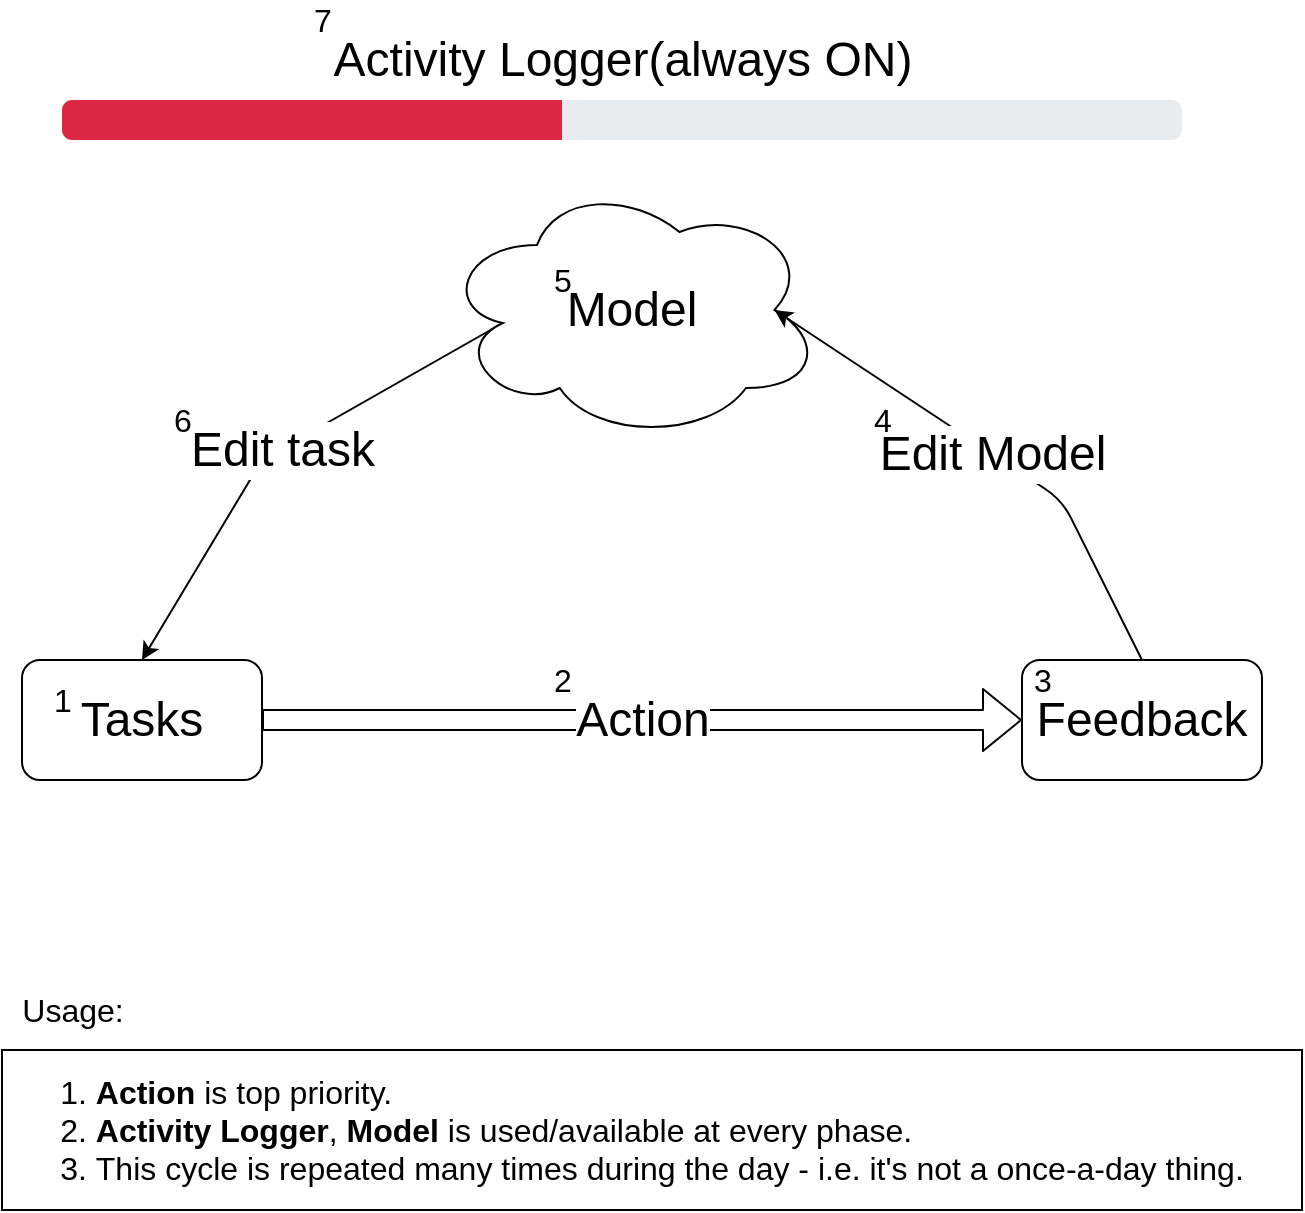 <mxfile version="21.6.8" type="device" pages="8">
  <diagram id="nVED_cFmHkKYGcl0D_A5" name="High-level view">
    <mxGraphModel dx="2314" dy="1214" grid="1" gridSize="10" guides="1" tooltips="1" connect="1" arrows="1" fold="1" page="1" pageScale="1" pageWidth="850" pageHeight="1100" math="0" shadow="0">
      <root>
        <mxCell id="0" />
        <mxCell id="1" parent="0" />
        <UserObject label="&lt;font style=&quot;font-size: 24px&quot;&gt;Tasks&lt;/font&gt;" link="data:page/id,cntS2G54vDvxFcAFoPWJ" linkTarget="_blank" id="QkA3Mvmqg7c_MCcihrkR-2">
          <mxCell style="rounded=1;whiteSpace=wrap;html=1;" parent="1" vertex="1">
            <mxGeometry x="110" y="330" width="120" height="60" as="geometry" />
          </mxCell>
        </UserObject>
        <UserObject label="Edit task" link="data:page/id,GItFWY2TJpl76BVu7uRV" linkTarget="_blank" id="QkA3Mvmqg7c_MCcihrkR-16">
          <mxCell style="edgeStyle=none;rounded=0;orthogonalLoop=1;jettySize=auto;html=1;exitX=0.16;exitY=0.55;exitDx=0;exitDy=0;exitPerimeter=0;entryX=0.5;entryY=0;entryDx=0;entryDy=0;fontSize=24;" parent="1" source="QkA3Mvmqg7c_MCcihrkR-4" target="QkA3Mvmqg7c_MCcihrkR-2" edge="1">
            <mxGeometry relative="1" as="geometry">
              <Array as="points">
                <mxPoint x="230" y="230" />
              </Array>
            </mxGeometry>
          </mxCell>
        </UserObject>
        <UserObject label="&lt;font style=&quot;font-size: 24px&quot;&gt;Model&lt;/font&gt;" link="data:page/id,Crilr1NEvqzedbkEpHNV" linkTarget="_blank" id="QkA3Mvmqg7c_MCcihrkR-4">
          <mxCell style="ellipse;shape=cloud;whiteSpace=wrap;html=1;" parent="1" vertex="1">
            <mxGeometry x="320" y="90" width="190" height="130" as="geometry" />
          </mxCell>
        </UserObject>
        <UserObject label="&lt;font style=&quot;font-size: 24px&quot;&gt;Action&lt;/font&gt;" link="data:page/id,YxMqXrZd3gOxDSr8PaLY" linkTarget="_blank" id="QkA3Mvmqg7c_MCcihrkR-7">
          <mxCell style="shape=flexArrow;endArrow=classic;html=1;exitX=1;exitY=0.5;exitDx=0;exitDy=0;entryX=0;entryY=0.5;entryDx=0;entryDy=0;" parent="1" source="QkA3Mvmqg7c_MCcihrkR-2" target="QkA3Mvmqg7c_MCcihrkR-8" edge="1">
            <mxGeometry width="50" height="50" relative="1" as="geometry">
              <mxPoint x="240" y="380" as="sourcePoint" />
              <mxPoint x="270" y="360" as="targetPoint" />
            </mxGeometry>
          </mxCell>
        </UserObject>
        <UserObject label="&lt;font style=&quot;font-size: 24px&quot;&gt;Feedback&lt;/font&gt;" link="data:page/id,PjM3zL20g7GNLO9FzXZp" linkTarget="_blank" id="QkA3Mvmqg7c_MCcihrkR-8">
          <mxCell style="rounded=1;whiteSpace=wrap;html=1;" parent="1" vertex="1">
            <mxGeometry x="610" y="330" width="120" height="60" as="geometry" />
          </mxCell>
        </UserObject>
        <UserObject label="Activity Logger(always ON)" link="data:page/id,CnGAGkjXtantocHm_Rao" linkTarget="_blank" id="QkA3Mvmqg7c_MCcihrkR-10">
          <mxCell style="html=1;shadow=0;dashed=0;shape=mxgraph.bootstrap.rrect;rSize=5;fillColor=#E9ECEF;strokeColor=none;fontSize=24;spacingBottom=60;" parent="1" vertex="1">
            <mxGeometry x="130" y="50" width="560" height="20" as="geometry" />
          </mxCell>
        </UserObject>
        <mxCell id="QkA3Mvmqg7c_MCcihrkR-11" value="" style="html=1;shadow=0;dashed=0;shape=mxgraph.bootstrap.leftButton;rSize=5;fillColor=#DB2843;strokeColor=none;resizeHeight=1;" parent="QkA3Mvmqg7c_MCcihrkR-10" vertex="1">
          <mxGeometry width="250" height="20" relative="1" as="geometry" />
        </mxCell>
        <UserObject label="Edit Model" link="data:page/id,hcnZ3AZQKCcKHHeybnAb" linkTarget="_blank" id="QkA3Mvmqg7c_MCcihrkR-13">
          <mxCell style="endArrow=classic;html=1;fontSize=24;exitX=0.5;exitY=0;exitDx=0;exitDy=0;entryX=0.875;entryY=0.5;entryDx=0;entryDy=0;entryPerimeter=0;" parent="1" source="QkA3Mvmqg7c_MCcihrkR-8" target="QkA3Mvmqg7c_MCcihrkR-4" edge="1">
            <mxGeometry width="50" height="50" relative="1" as="geometry">
              <mxPoint x="690" y="400" as="sourcePoint" />
              <mxPoint x="430" y="430" as="targetPoint" />
              <Array as="points">
                <mxPoint x="630" y="250" />
              </Array>
            </mxGeometry>
          </mxCell>
        </UserObject>
        <mxCell id="zw_ZQwTY-TVn4UIMCule-1" value="1" style="text;html=1;align=center;verticalAlign=middle;resizable=0;points=[];autosize=1;fontSize=16;" parent="1" vertex="1">
          <mxGeometry x="120" y="340" width="20" height="20" as="geometry" />
        </mxCell>
        <mxCell id="zw_ZQwTY-TVn4UIMCule-2" value="2" style="text;html=1;align=center;verticalAlign=middle;resizable=0;points=[];autosize=1;fontSize=16;" parent="1" vertex="1">
          <mxGeometry x="370" y="330" width="20" height="20" as="geometry" />
        </mxCell>
        <mxCell id="zw_ZQwTY-TVn4UIMCule-3" value="3" style="text;html=1;align=center;verticalAlign=middle;resizable=0;points=[];autosize=1;fontSize=16;" parent="1" vertex="1">
          <mxGeometry x="610" y="330" width="20" height="20" as="geometry" />
        </mxCell>
        <mxCell id="zw_ZQwTY-TVn4UIMCule-4" value="4" style="text;html=1;align=center;verticalAlign=middle;resizable=0;points=[];autosize=1;fontSize=16;" parent="1" vertex="1">
          <mxGeometry x="530" y="200" width="20" height="20" as="geometry" />
        </mxCell>
        <mxCell id="zw_ZQwTY-TVn4UIMCule-5" value="5" style="text;html=1;align=center;verticalAlign=middle;resizable=0;points=[];autosize=1;fontSize=16;" parent="1" vertex="1">
          <mxGeometry x="370" y="130" width="20" height="20" as="geometry" />
        </mxCell>
        <mxCell id="zN33O_zuqkU2yws97nF5-1" value="Usage:" style="text;html=1;align=center;verticalAlign=middle;resizable=0;points=[];autosize=1;fontSize=16;" parent="1" vertex="1">
          <mxGeometry x="100" y="495" width="70" height="20" as="geometry" />
        </mxCell>
        <mxCell id="Sy3Nq2_UpgpYBFjIBzxG-1" value="&lt;div style=&quot;text-align: left&quot;&gt;&lt;/div&gt;&lt;span&gt;&lt;div style=&quot;text-align: left&quot;&gt;&lt;span&gt;1. &lt;/span&gt;&lt;b&gt;Action&lt;/b&gt;&lt;span&gt;&amp;nbsp;is top priority.&lt;/span&gt;&lt;/div&gt;&lt;/span&gt;&lt;div style=&quot;text-align: left&quot;&gt;&lt;span&gt;2. &lt;/span&gt;&lt;b&gt;Activity Logger&lt;/b&gt;&lt;span&gt;, &lt;/span&gt;&lt;b&gt;Model&lt;/b&gt;&lt;span&gt; is used/available at every phase.&lt;/span&gt;&lt;br&gt;&lt;/div&gt;&lt;div style=&quot;text-align: left&quot;&gt;3.&amp;nbsp;&lt;span&gt;This cycle is repeated many times during the day - i.e. it&#39;s not a once-a-day thing.&lt;/span&gt;&lt;/div&gt;" style="rounded=0;whiteSpace=wrap;html=1;fontSize=16;spacing=2;" parent="1" vertex="1">
          <mxGeometry x="100" y="525" width="650" height="80" as="geometry" />
        </mxCell>
        <mxCell id="nOTqq9UE7mO-EeUOqfTY-1" value="6" style="text;html=1;align=center;verticalAlign=middle;resizable=0;points=[];autosize=1;fontSize=16;" parent="1" vertex="1">
          <mxGeometry x="180" y="200" width="20" height="20" as="geometry" />
        </mxCell>
        <mxCell id="nOTqq9UE7mO-EeUOqfTY-2" value="7" style="text;html=1;align=center;verticalAlign=middle;resizable=0;points=[];autosize=1;fontSize=16;" parent="1" vertex="1">
          <mxGeometry x="250" width="20" height="20" as="geometry" />
        </mxCell>
      </root>
    </mxGraphModel>
  </diagram>
  <diagram id="CnGAGkjXtantocHm_Rao" name="Activity Logger">
    <mxGraphModel dx="2314" dy="2314" grid="1" gridSize="10" guides="1" tooltips="1" connect="1" arrows="1" fold="1" page="1" pageScale="1" pageWidth="850" pageHeight="1100" math="0" shadow="0">
      <root>
        <mxCell id="Ed_7EO-I-M5YTXql5_Nt-0" />
        <mxCell id="Ed_7EO-I-M5YTXql5_Nt-1" parent="Ed_7EO-I-M5YTXql5_Nt-0" />
        <mxCell id="e09IczkVAIIIUJ2kRqeO-1" value="" style="group" parent="Ed_7EO-I-M5YTXql5_Nt-1" vertex="1" connectable="0">
          <mxGeometry x="150" y="-1040" width="580" height="310" as="geometry" />
        </mxCell>
        <mxCell id="Ed_7EO-I-M5YTXql5_Nt-3" value="Passive component that records every activity in detail, verbatim" style="rounded=1;whiteSpace=wrap;html=1;fontSize=24;" parent="e09IczkVAIIIUJ2kRqeO-1" vertex="1">
          <mxGeometry x="35" width="480" height="100" as="geometry" />
        </mxCell>
        <mxCell id="e09IczkVAIIIUJ2kRqeO-0" value="Each entry has these attributes:&lt;br&gt;1. Task name&lt;br&gt;2. Priority&lt;br&gt;3. time(start-end)&lt;br&gt;4. mood&lt;br&gt;5. status of completion&lt;br&gt;6. energy level&lt;br&gt;7. Comments&lt;br&gt;8. Environment - music ON/OFF, location, surroundings" style="text;html=1;align=left;verticalAlign=middle;resizable=0;points=[];autosize=1;fontSize=18;" parent="e09IczkVAIIIUJ2kRqeO-1" vertex="1">
          <mxGeometry x="45" y="110" width="460" height="200" as="geometry" />
        </mxCell>
      </root>
    </mxGraphModel>
  </diagram>
  <diagram id="cntS2G54vDvxFcAFoPWJ" name="Tasks">
    <mxGraphModel dx="1888" dy="607" grid="1" gridSize="10" guides="1" tooltips="1" connect="1" arrows="1" fold="1" page="1" pageScale="1" pageWidth="850" pageHeight="1100" math="0" shadow="0">
      <root>
        <mxCell id="RMFtqgJBURn8hyFAb31l-0" />
        <mxCell id="RMFtqgJBURn8hyFAb31l-1" parent="RMFtqgJBURn8hyFAb31l-0" />
        <mxCell id="RMFtqgJBURn8hyFAb31l-6" style="edgeStyle=none;rounded=0;orthogonalLoop=1;jettySize=auto;html=1;exitX=0.25;exitY=1;exitDx=0;exitDy=0;fontSize=24;entryX=0.5;entryY=0;entryDx=0;entryDy=0;" parent="RMFtqgJBURn8hyFAb31l-1" source="RMFtqgJBURn8hyFAb31l-4" target="RMFtqgJBURn8hyFAb31l-7" edge="1">
          <mxGeometry relative="1" as="geometry">
            <mxPoint x="-140" y="740" as="targetPoint" />
          </mxGeometry>
        </mxCell>
        <mxCell id="RMFtqgJBURn8hyFAb31l-9" style="edgeStyle=none;rounded=0;orthogonalLoop=1;jettySize=auto;html=1;exitX=0.5;exitY=1;exitDx=0;exitDy=0;entryX=0.5;entryY=0;entryDx=0;entryDy=0;fontSize=24;" parent="RMFtqgJBURn8hyFAb31l-1" source="RMFtqgJBURn8hyFAb31l-4" target="RMFtqgJBURn8hyFAb31l-8" edge="1">
          <mxGeometry relative="1" as="geometry" />
        </mxCell>
        <mxCell id="RMFtqgJBURn8hyFAb31l-11" style="edgeStyle=none;rounded=0;orthogonalLoop=1;jettySize=auto;html=1;exitX=0.75;exitY=1;exitDx=0;exitDy=0;entryX=0.5;entryY=0;entryDx=0;entryDy=0;fontSize=24;" parent="RMFtqgJBURn8hyFAb31l-1" source="RMFtqgJBURn8hyFAb31l-4" target="RMFtqgJBURn8hyFAb31l-10" edge="1">
          <mxGeometry relative="1" as="geometry" />
        </mxCell>
        <mxCell id="RMFtqgJBURn8hyFAb31l-4" value="&lt;span&gt;Tasks - immediate objectives&lt;/span&gt;" style="rounded=1;whiteSpace=wrap;html=1;fontSize=24;" parent="RMFtqgJBURn8hyFAb31l-1" vertex="1">
          <mxGeometry x="-230" y="590" width="420" height="60" as="geometry" />
        </mxCell>
        <mxCell id="RMFtqgJBURn8hyFAb31l-7" value="Day" style="rounded=1;whiteSpace=wrap;html=1;fontSize=24;" parent="RMFtqgJBURn8hyFAb31l-1" vertex="1">
          <mxGeometry x="-400" y="780" width="270" height="60" as="geometry" />
        </mxCell>
        <mxCell id="RMFtqgJBURn8hyFAb31l-8" value="Week" style="rounded=1;whiteSpace=wrap;html=1;fontSize=24;" parent="RMFtqgJBURn8hyFAb31l-1" vertex="1">
          <mxGeometry x="-155" y="960" width="270" height="60" as="geometry" />
        </mxCell>
        <mxCell id="RMFtqgJBURn8hyFAb31l-10" value="Month" style="rounded=1;whiteSpace=wrap;html=1;fontSize=24;" parent="RMFtqgJBURn8hyFAb31l-1" vertex="1">
          <mxGeometry x="50" y="780" width="270" height="60" as="geometry" />
        </mxCell>
        <mxCell id="RMFtqgJBURn8hyFAb31l-12" value="6 months" style="rounded=1;whiteSpace=wrap;html=1;fontSize=24;" parent="RMFtqgJBURn8hyFAb31l-1" vertex="1">
          <mxGeometry x="350" y="950" width="270" height="60" as="geometry" />
        </mxCell>
        <mxCell id="RMFtqgJBURn8hyFAb31l-15" style="edgeStyle=none;rounded=0;orthogonalLoop=1;jettySize=auto;html=1;exitX=0.25;exitY=1;exitDx=0;exitDy=0;entryX=0.5;entryY=0;entryDx=0;entryDy=0;fontSize=24;" parent="RMFtqgJBURn8hyFAb31l-1" source="RMFtqgJBURn8hyFAb31l-13" target="RMFtqgJBURn8hyFAb31l-12" edge="1">
          <mxGeometry relative="1" as="geometry" />
        </mxCell>
        <mxCell id="RMFtqgJBURn8hyFAb31l-18" style="edgeStyle=none;rounded=0;orthogonalLoop=1;jettySize=auto;html=1;exitX=0.5;exitY=1;exitDx=0;exitDy=0;entryX=0.5;entryY=0;entryDx=0;entryDy=0;fontSize=24;" parent="RMFtqgJBURn8hyFAb31l-1" source="RMFtqgJBURn8hyFAb31l-13" target="RMFtqgJBURn8hyFAb31l-16" edge="1">
          <mxGeometry relative="1" as="geometry" />
        </mxCell>
        <mxCell id="RMFtqgJBURn8hyFAb31l-19" style="edgeStyle=none;rounded=0;orthogonalLoop=1;jettySize=auto;html=1;exitX=0.75;exitY=1;exitDx=0;exitDy=0;entryX=0.5;entryY=0;entryDx=0;entryDy=0;fontSize=24;" parent="RMFtqgJBURn8hyFAb31l-1" source="RMFtqgJBURn8hyFAb31l-13" target="RMFtqgJBURn8hyFAb31l-17" edge="1">
          <mxGeometry relative="1" as="geometry" />
        </mxCell>
        <mxCell id="RMFtqgJBURn8hyFAb31l-13" value="Goals - long term objectives" style="rounded=1;whiteSpace=wrap;html=1;fontSize=24;" parent="RMFtqgJBURn8hyFAb31l-1" vertex="1">
          <mxGeometry x="530" y="590" width="420" height="60" as="geometry" />
        </mxCell>
        <mxCell id="RMFtqgJBURn8hyFAb31l-16" value="1 year" style="rounded=1;whiteSpace=wrap;html=1;fontSize=24;" parent="RMFtqgJBURn8hyFAb31l-1" vertex="1">
          <mxGeometry x="605" y="760" width="270" height="60" as="geometry" />
        </mxCell>
        <mxCell id="aDquEEsRlf7OdI9xPSch-2" value="" style="group" parent="RMFtqgJBURn8hyFAb31l-1" vertex="1" connectable="0">
          <mxGeometry x="830" y="950" width="270" height="100" as="geometry" />
        </mxCell>
        <mxCell id="RMFtqgJBURn8hyFAb31l-17" value="Agenda for the lifetime" style="rounded=1;whiteSpace=wrap;html=1;fontSize=24;" parent="aDquEEsRlf7OdI9xPSch-2" vertex="1">
          <mxGeometry width="270" height="60" as="geometry" />
        </mxCell>
        <mxCell id="aDquEEsRlf7OdI9xPSch-1" value="Life plan" style="text;html=1;align=center;verticalAlign=middle;resizable=0;points=[];autosize=1;fontSize=18;" parent="aDquEEsRlf7OdI9xPSch-2" vertex="1">
          <mxGeometry x="95" y="70" width="80" height="30" as="geometry" />
        </mxCell>
        <mxCell id="rPheyiW4W-xwmlJCI5pA-0" value="Tasks are real instances of the &lt;b&gt;Model.ActiveProject&lt;/b&gt;" style="text;html=1;align=center;verticalAlign=middle;resizable=0;points=[];autosize=1;fontSize=18;" parent="RMFtqgJBURn8hyFAb31l-1" vertex="1">
          <mxGeometry x="-245" y="510" width="440" height="30" as="geometry" />
        </mxCell>
        <mxCell id="skfRoYWtifx8xl2hoRBJ-1" style="edgeStyle=none;rounded=0;orthogonalLoop=1;jettySize=auto;html=1;exitX=0.25;exitY=1;exitDx=0;exitDy=0;entryX=0.5;entryY=0;entryDx=0;entryDy=0;startArrow=blockThin;startFill=1;fontSize=18;" parent="RMFtqgJBURn8hyFAb31l-1" source="skfRoYWtifx8xl2hoRBJ-0" target="RMFtqgJBURn8hyFAb31l-4" edge="1">
          <mxGeometry relative="1" as="geometry" />
        </mxCell>
        <mxCell id="skfRoYWtifx8xl2hoRBJ-2" style="edgeStyle=none;rounded=0;orthogonalLoop=1;jettySize=auto;html=1;exitX=0.75;exitY=1;exitDx=0;exitDy=0;entryX=0.5;entryY=0;entryDx=0;entryDy=0;startArrow=blockThin;startFill=1;fontSize=18;" parent="RMFtqgJBURn8hyFAb31l-1" source="skfRoYWtifx8xl2hoRBJ-0" target="RMFtqgJBURn8hyFAb31l-13" edge="1">
          <mxGeometry relative="1" as="geometry" />
        </mxCell>
        <mxCell id="skfRoYWtifx8xl2hoRBJ-0" value="&lt;span&gt;Tasks/Goals&lt;/span&gt;" style="rounded=1;whiteSpace=wrap;html=1;fontSize=24;" parent="RMFtqgJBURn8hyFAb31l-1" vertex="1">
          <mxGeometry x="140" y="390" width="420" height="60" as="geometry" />
        </mxCell>
        <UserObject label="&lt;font style=&quot;font-size: 24px&quot;&gt;Edit Task&lt;/font&gt;" link="data:page/id,GItFWY2TJpl76BVu7uRV" linkTarget="_blank" id="X7wo9JztbVhADwrwP0Zd-1">
          <mxCell style="shape=flexArrow;endArrow=classic;html=1;fontSize=18;fillColor=#0050ef;strokeColor=#001DBC;" parent="RMFtqgJBURn8hyFAb31l-1" edge="1">
            <mxGeometry width="50" height="50" relative="1" as="geometry">
              <mxPoint x="170" y="60" as="sourcePoint" />
              <mxPoint x="320" y="370" as="targetPoint" />
            </mxGeometry>
          </mxCell>
        </UserObject>
        <UserObject label="&lt;font style=&quot;font-size: 24px&quot;&gt;Action&lt;/font&gt;" link="data:page/id,YxMqXrZd3gOxDSr8PaLY" linkTarget="_blank" id="X7wo9JztbVhADwrwP0Zd-2">
          <mxCell style="shape=flexArrow;endArrow=classic;html=1;fontSize=18;fillColor=#0050ef;strokeColor=#001DBC;" parent="RMFtqgJBURn8hyFAb31l-1" edge="1">
            <mxGeometry width="50" height="50" relative="1" as="geometry">
              <mxPoint x="410" y="360" as="sourcePoint" />
              <mxPoint x="570" y="60" as="targetPoint" />
            </mxGeometry>
          </mxCell>
        </UserObject>
      </root>
    </mxGraphModel>
  </diagram>
  <diagram id="YxMqXrZd3gOxDSr8PaLY" name="Action">
    <mxGraphModel dx="2314" dy="1214" grid="1" gridSize="10" guides="1" tooltips="1" connect="1" arrows="1" fold="1" page="1" pageScale="1" pageWidth="850" pageHeight="1100" math="0" shadow="0">
      <root>
        <mxCell id="_cdtay2gK3z1-IfXIc85-0" />
        <mxCell id="_cdtay2gK3z1-IfXIc85-1" parent="_cdtay2gK3z1-IfXIc85-0" />
        <mxCell id="_cdtay2gK3z1-IfXIc85-2" value="Finish tasks.&lt;br&gt;Exploit the models,&lt;br&gt;stay focused and relaxed" style="text;html=1;align=center;verticalAlign=middle;resizable=0;points=[];autosize=1;fontSize=18;" parent="_cdtay2gK3z1-IfXIc85-1" vertex="1">
          <mxGeometry x="205" y="200" width="220" height="70" as="geometry" />
        </mxCell>
        <UserObject label="&lt;font style=&quot;font-size: 24px&quot;&gt;Result&lt;/font&gt;" link="data:page/id,PjM3zL20g7GNLO9FzXZp" linkTarget="_blank" id="uJ0cRrQthEcrpBIAWCQU-0">
          <mxCell style="shape=flexArrow;endArrow=classic;html=1;fontSize=18;fillColor=#0050ef;strokeColor=#001DBC;" parent="_cdtay2gK3z1-IfXIc85-1" edge="1">
            <mxGeometry width="50" height="50" relative="1" as="geometry">
              <mxPoint x="425" y="234.5" as="sourcePoint" />
              <mxPoint x="645" y="234.5" as="targetPoint" />
            </mxGeometry>
          </mxCell>
        </UserObject>
      </root>
    </mxGraphModel>
  </diagram>
  <diagram id="PjM3zL20g7GNLO9FzXZp" name="Feedback">
    <mxGraphModel dx="2314" dy="1214" grid="1" gridSize="10" guides="1" tooltips="1" connect="1" arrows="1" fold="1" page="1" pageScale="1" pageWidth="850" pageHeight="1100" math="0" shadow="0">
      <root>
        <mxCell id="PW8vpSaE1iw6dKn1ySEq-0" />
        <mxCell id="PW8vpSaE1iw6dKn1ySEq-1" parent="PW8vpSaE1iw6dKn1ySEq-0" />
        <mxCell id="NZtQH6ZDs3_-v1PYD4m2-1" value="" style="group" parent="PW8vpSaE1iw6dKn1ySEq-1" vertex="1" connectable="0">
          <mxGeometry x="342" y="550" width="250" height="110" as="geometry" />
        </mxCell>
        <mxCell id="PW8vpSaE1iw6dKn1ySEq-3" value="Ideas" style="rounded=1;whiteSpace=wrap;html=1;fontSize=24;" parent="NZtQH6ZDs3_-v1PYD4m2-1" vertex="1">
          <mxGeometry x="10" width="230" height="70" as="geometry" />
        </mxCell>
        <mxCell id="NZtQH6ZDs3_-v1PYD4m2-0" value="Ideas that I get during the day" style="text;html=1;align=center;verticalAlign=middle;resizable=0;points=[];autosize=1;fontSize=18;" parent="NZtQH6ZDs3_-v1PYD4m2-1" vertex="1">
          <mxGeometry y="80" width="250" height="30" as="geometry" />
        </mxCell>
        <mxCell id="X6v8QNOeXpi2hYY6vbrr-1" value="" style="group" parent="PW8vpSaE1iw6dKn1ySEq-1" vertex="1" connectable="0">
          <mxGeometry x="532" y="380" width="270" height="150" as="geometry" />
        </mxCell>
        <mxCell id="PW8vpSaE1iw6dKn1ySEq-4" value="Observations during the day, reflective hypotheses" style="rounded=1;whiteSpace=wrap;html=1;fontSize=24;" parent="X6v8QNOeXpi2hYY6vbrr-1" vertex="1">
          <mxGeometry x="10" width="250" height="90" as="geometry" />
        </mxCell>
        <mxCell id="X6v8QNOeXpi2hYY6vbrr-0" value="Instances of me getting irritable, &lt;br&gt;happy etc.&amp;nbsp;Noting my biases" style="text;html=1;align=center;verticalAlign=middle;resizable=0;points=[];autosize=1;fontSize=18;" parent="X6v8QNOeXpi2hYY6vbrr-1" vertex="1">
          <mxGeometry y="100" width="270" height="50" as="geometry" />
        </mxCell>
        <mxCell id="0D_tQMr2dMtbJWyVdlAn-4" style="edgeStyle=none;rounded=0;orthogonalLoop=1;jettySize=auto;html=1;exitX=0.25;exitY=1;exitDx=0;exitDy=0;entryX=0.5;entryY=0;entryDx=0;entryDy=0;startArrow=none;startFill=0;fontSize=18;" parent="PW8vpSaE1iw6dKn1ySEq-1" source="0D_tQMr2dMtbJWyVdlAn-3" target="0_T4NXOJHvG9BgOCdW9u-1" edge="1">
          <mxGeometry relative="1" as="geometry" />
        </mxCell>
        <mxCell id="0D_tQMr2dMtbJWyVdlAn-5" style="edgeStyle=none;rounded=0;orthogonalLoop=1;jettySize=auto;html=1;exitX=0.5;exitY=1;exitDx=0;exitDy=0;startArrow=none;startFill=0;fontSize=18;" parent="PW8vpSaE1iw6dKn1ySEq-1" source="0D_tQMr2dMtbJWyVdlAn-3" target="PW8vpSaE1iw6dKn1ySEq-3" edge="1">
          <mxGeometry relative="1" as="geometry" />
        </mxCell>
        <mxCell id="0D_tQMr2dMtbJWyVdlAn-6" style="edgeStyle=none;rounded=0;orthogonalLoop=1;jettySize=auto;html=1;exitX=0.75;exitY=1;exitDx=0;exitDy=0;entryX=0.5;entryY=0;entryDx=0;entryDy=0;startArrow=none;startFill=0;fontSize=18;" parent="PW8vpSaE1iw6dKn1ySEq-1" source="0D_tQMr2dMtbJWyVdlAn-3" target="PW8vpSaE1iw6dKn1ySEq-4" edge="1">
          <mxGeometry relative="1" as="geometry" />
        </mxCell>
        <mxCell id="0D_tQMr2dMtbJWyVdlAn-3" value="&lt;font style=&quot;font-size: 24px&quot;&gt;Feedback&lt;/font&gt;" style="rounded=1;whiteSpace=wrap;html=1;fontSize=18;" parent="PW8vpSaE1iw6dKn1ySEq-1" vertex="1">
          <mxGeometry x="402" y="200" width="130" height="80" as="geometry" />
        </mxCell>
        <mxCell id="0D_tQMr2dMtbJWyVdlAn-8" value="" style="group" parent="PW8vpSaE1iw6dKn1ySEq-1" vertex="1" connectable="0">
          <mxGeometry x="46.997" y="400" width="380" height="120" as="geometry" />
        </mxCell>
        <mxCell id="0_T4NXOJHvG9BgOCdW9u-1" value="Update task success/failure" style="rounded=1;whiteSpace=wrap;html=1;fontSize=24;" parent="0D_tQMr2dMtbJWyVdlAn-8" vertex="1">
          <mxGeometry x="35.13" width="309.733" height="70" as="geometry" />
        </mxCell>
        <mxCell id="0_T4NXOJHvG9BgOCdW9u-2" value="Note if tasks were completed or not(Boolean), &lt;br&gt;If not comment" style="text;html=1;align=center;verticalAlign=middle;resizable=0;points=[];autosize=1;fontSize=18;" parent="0D_tQMr2dMtbJWyVdlAn-8" vertex="1">
          <mxGeometry y="70" width="380" height="50" as="geometry" />
        </mxCell>
        <UserObject label="&lt;font style=&quot;font-size: 24px&quot;&gt;Action&lt;/font&gt;" link="data:page/id,YxMqXrZd3gOxDSr8PaLY" linkTarget="_blank" id="luqboSU4V2__uOIL7O0c-2">
          <mxCell style="shape=flexArrow;endArrow=classic;html=1;fontSize=18;fillColor=#0050ef;strokeColor=#001DBC;" parent="PW8vpSaE1iw6dKn1ySEq-1" edge="1">
            <mxGeometry width="50" height="50" relative="1" as="geometry">
              <mxPoint x="340" y="10" as="sourcePoint" />
              <mxPoint x="430" y="180.0" as="targetPoint" />
            </mxGeometry>
          </mxCell>
        </UserObject>
        <UserObject label="&lt;font style=&quot;font-size: 24px&quot;&gt;Feedack&lt;/font&gt;" link="data:page/id,hcnZ3AZQKCcKHHeybnAb" linkTarget="_blank" id="luqboSU4V2__uOIL7O0c-3">
          <mxCell style="shape=flexArrow;endArrow=classic;html=1;fontSize=18;fillColor=#0050ef;strokeColor=#001DBC;" parent="PW8vpSaE1iw6dKn1ySEq-1" edge="1">
            <mxGeometry width="50" height="50" relative="1" as="geometry">
              <mxPoint x="510" y="180.0" as="sourcePoint" />
              <mxPoint x="610" y="20" as="targetPoint" />
            </mxGeometry>
          </mxCell>
        </UserObject>
      </root>
    </mxGraphModel>
  </diagram>
  <diagram id="hcnZ3AZQKCcKHHeybnAb" name="Edit Model">
    <mxGraphModel dx="2314" dy="1214" grid="1" gridSize="10" guides="1" tooltips="1" connect="1" arrows="1" fold="1" page="1" pageScale="1" pageWidth="850" pageHeight="1100" math="0" shadow="0">
      <root>
        <mxCell id="chfQ6euk-YtJzPY0Mwcf-0" />
        <mxCell id="chfQ6euk-YtJzPY0Mwcf-1" parent="chfQ6euk-YtJzPY0Mwcf-0" />
        <mxCell id="chfQ6euk-YtJzPY0Mwcf-2" value="End of Day journal, reflection" style="rounded=1;whiteSpace=wrap;html=1;fontSize=24;" parent="chfQ6euk-YtJzPY0Mwcf-1" vertex="1">
          <mxGeometry x="460" y="470" width="230" height="70" as="geometry" />
        </mxCell>
        <mxCell id="chfQ6euk-YtJzPY0Mwcf-3" value="Correct model based on &lt;b&gt;Feedback&lt;/b&gt;" style="rounded=1;whiteSpace=wrap;html=1;fontSize=24;" parent="chfQ6euk-YtJzPY0Mwcf-1" vertex="1">
          <mxGeometry x="160" y="470" width="230" height="70" as="geometry" />
        </mxCell>
        <mxCell id="DU1Zxa-ZodtkWROf3EXd-1" style="edgeStyle=none;rounded=0;orthogonalLoop=1;jettySize=auto;html=1;exitX=0.25;exitY=1;exitDx=0;exitDy=0;entryX=0.474;entryY=0;entryDx=0;entryDy=0;entryPerimeter=0;startArrow=none;startFill=0;fontSize=18;" parent="chfQ6euk-YtJzPY0Mwcf-1" source="DU1Zxa-ZodtkWROf3EXd-0" target="chfQ6euk-YtJzPY0Mwcf-3" edge="1">
          <mxGeometry relative="1" as="geometry" />
        </mxCell>
        <mxCell id="DU1Zxa-ZodtkWROf3EXd-2" style="edgeStyle=none;rounded=0;orthogonalLoop=1;jettySize=auto;html=1;exitX=0.75;exitY=1;exitDx=0;exitDy=0;startArrow=none;startFill=0;fontSize=18;entryX=0.5;entryY=0;entryDx=0;entryDy=0;" parent="chfQ6euk-YtJzPY0Mwcf-1" source="DU1Zxa-ZodtkWROf3EXd-0" target="chfQ6euk-YtJzPY0Mwcf-2" edge="1">
          <mxGeometry relative="1" as="geometry">
            <mxPoint x="560" y="450" as="targetPoint" />
          </mxGeometry>
        </mxCell>
        <mxCell id="DU1Zxa-ZodtkWROf3EXd-0" value="Edit Model" style="rounded=1;whiteSpace=wrap;html=1;fontSize=24;" parent="chfQ6euk-YtJzPY0Mwcf-1" vertex="1">
          <mxGeometry x="320" y="230" width="230" height="70" as="geometry" />
        </mxCell>
        <UserObject label="&lt;font style=&quot;font-size: 24px&quot;&gt;Feedback&lt;/font&gt;" link="data:page/id,PjM3zL20g7GNLO9FzXZp" linkTarget="_blank" id="rCQYLb5__UPRXKvWfQAb-0">
          <mxCell style="shape=flexArrow;endArrow=classic;html=1;fontSize=18;fillColor=#0050ef;strokeColor=#001DBC;" parent="chfQ6euk-YtJzPY0Mwcf-1" edge="1">
            <mxGeometry width="50" height="50" relative="1" as="geometry">
              <mxPoint x="330" y="40" as="sourcePoint" />
              <mxPoint x="390" y="210.0" as="targetPoint" />
            </mxGeometry>
          </mxCell>
        </UserObject>
        <UserObject label="&lt;font style=&quot;font-size: 24px&quot;&gt;Model&lt;br&gt;&lt;/font&gt;" link="data:page/id,Crilr1NEvqzedbkEpHNV" linkTarget="_blank" id="rCQYLb5__UPRXKvWfQAb-1">
          <mxCell style="shape=flexArrow;endArrow=classic;html=1;fontSize=18;fillColor=#0050ef;strokeColor=#001DBC;" parent="chfQ6euk-YtJzPY0Mwcf-1" edge="1">
            <mxGeometry width="50" height="50" relative="1" as="geometry">
              <mxPoint x="470" y="210.0" as="sourcePoint" />
              <mxPoint x="570" y="50" as="targetPoint" />
            </mxGeometry>
          </mxCell>
        </UserObject>
      </root>
    </mxGraphModel>
  </diagram>
  <diagram id="Crilr1NEvqzedbkEpHNV" name="Model">
    <mxGraphModel dx="1888" dy="1707" grid="1" gridSize="10" guides="1" tooltips="1" connect="1" arrows="1" fold="1" page="1" pageScale="1" pageWidth="850" pageHeight="1100" math="0" shadow="0">
      <root>
        <mxCell id="GYOa_7U1SbQA3ujiIFsH-0" />
        <mxCell id="GYOa_7U1SbQA3ujiIFsH-1" parent="GYOa_7U1SbQA3ujiIFsH-0" />
        <mxCell id="3SibeKnB0dmzN3eslnV2-4" value="" style="endArrow=classic;startArrow=classic;html=1;fontSize=24;exitX=1;exitY=0.5;exitDx=0;exitDy=0;entryX=0;entryY=0.5;entryDx=0;entryDy=0;" parent="GYOa_7U1SbQA3ujiIFsH-1" source="3SibeKnB0dmzN3eslnV2-1" target="3SibeKnB0dmzN3eslnV2-5" edge="1">
          <mxGeometry width="50" height="50" relative="1" as="geometry">
            <mxPoint x="-15" y="470" as="sourcePoint" />
            <mxPoint x="35" y="400" as="targetPoint" />
          </mxGeometry>
        </mxCell>
        <mxCell id="zkZM1T4xvNkT2iy_oZN7-3" style="rounded=0;orthogonalLoop=1;jettySize=auto;html=1;exitX=0.5;exitY=1;exitDx=0;exitDy=0;fontSize=18;startArrow=blockThin;startFill=1;entryX=0.75;entryY=0;entryDx=0;entryDy=0;" parent="GYOa_7U1SbQA3ujiIFsH-1" source="3SibeKnB0dmzN3eslnV2-5" target="zkZM1T4xvNkT2iy_oZN7-1" edge="1">
          <mxGeometry relative="1" as="geometry" />
        </mxCell>
        <mxCell id="zkZM1T4xvNkT2iy_oZN7-4" style="rounded=0;orthogonalLoop=1;jettySize=auto;html=1;exitX=0.5;exitY=1;exitDx=0;exitDy=0;fontSize=18;entryX=0.25;entryY=0;entryDx=0;entryDy=0;startArrow=blockThin;startFill=1;" parent="GYOa_7U1SbQA3ujiIFsH-1" source="3SibeKnB0dmzN3eslnV2-1" target="zkZM1T4xvNkT2iy_oZN7-1" edge="1">
          <mxGeometry relative="1" as="geometry">
            <mxPoint x="-60" y="580" as="targetPoint" />
          </mxGeometry>
        </mxCell>
        <mxCell id="zkZM1T4xvNkT2iy_oZN7-5" value="" style="group" parent="GYOa_7U1SbQA3ujiIFsH-1" vertex="1" connectable="0">
          <mxGeometry x="-350" y="300" width="260" height="140" as="geometry" />
        </mxCell>
        <mxCell id="_mUp3vk3lCg21SyftG7t-1" value="Personal value system, &lt;br&gt;Goal: assist in&amp;nbsp;&lt;b&gt;Action&lt;/b&gt;" style="text;html=1;align=center;verticalAlign=middle;resizable=0;points=[];autosize=1;fontSize=18;" parent="zkZM1T4xvNkT2iy_oZN7-5" vertex="1">
          <mxGeometry x="25" width="200" height="50" as="geometry" />
        </mxCell>
        <mxCell id="3SibeKnB0dmzN3eslnV2-1" value="Personal Value System" style="rounded=1;whiteSpace=wrap;html=1;fontSize=24;" parent="zkZM1T4xvNkT2iy_oZN7-5" vertex="1">
          <mxGeometry x="15" y="60" width="220" height="80" as="geometry" />
        </mxCell>
        <mxCell id="zkZM1T4xvNkT2iy_oZN7-6" value="" style="group" parent="GYOa_7U1SbQA3ujiIFsH-1" vertex="1" connectable="0">
          <mxGeometry x="-20" y="320" width="310" height="120" as="geometry" />
        </mxCell>
        <mxCell id="3SibeKnB0dmzN3eslnV2-5" value="Personal Knowledge Base" style="rounded=1;whiteSpace=wrap;html=1;fontSize=24;" parent="zkZM1T4xvNkT2iy_oZN7-6" vertex="1">
          <mxGeometry x="45" y="40" width="220" height="80" as="geometry" />
        </mxCell>
        <mxCell id="_mUp3vk3lCg21SyftG7t-0" value="All my knowledge, across all domains" style="text;html=1;align=center;verticalAlign=middle;resizable=0;points=[];autosize=1;fontSize=18;" parent="zkZM1T4xvNkT2iy_oZN7-6" vertex="1">
          <mxGeometry width="310" height="30" as="geometry" />
        </mxCell>
        <mxCell id="jKvPkOlfJdzageba6mc1-1" value="" style="group" parent="GYOa_7U1SbQA3ujiIFsH-1" vertex="1" connectable="0">
          <mxGeometry x="-150" y="620" width="790" height="130" as="geometry" />
        </mxCell>
        <mxCell id="zkZM1T4xvNkT2iy_oZN7-1" value="Projects" style="rounded=1;whiteSpace=wrap;html=1;fontSize=24;" parent="jKvPkOlfJdzageba6mc1-1" vertex="1">
          <mxGeometry y="20" width="220" height="80" as="geometry" />
        </mxCell>
        <mxCell id="zkZM1T4xvNkT2iy_oZN7-2" value="All my projects:&lt;br&gt;&lt;b&gt;calibration&lt;/b&gt;, job, study, exercise, hobbies, software projects,&lt;br&gt;&amp;nbsp;books, websites, going to mars etc&lt;br&gt;&lt;br&gt;I save the progress, todo etc for each project.&lt;br&gt;Most projects are infinite. Some are things I&#39;ll not do" style="text;html=1;align=center;verticalAlign=middle;resizable=0;points=[];autosize=1;fontSize=18;" parent="jKvPkOlfJdzageba6mc1-1" vertex="1">
          <mxGeometry x="270" y="-10" width="490" height="140" as="geometry" />
        </mxCell>
        <mxCell id="jKvPkOlfJdzageba6mc1-2" style="edgeStyle=none;rounded=0;orthogonalLoop=1;jettySize=auto;html=1;exitX=0.5;exitY=1;exitDx=0;exitDy=0;startArrow=blockThin;startFill=1;fontSize=18;" parent="GYOa_7U1SbQA3ujiIFsH-1" source="zkZM1T4xvNkT2iy_oZN7-1" target="LCSt_Au3EhN3NBJq4VVI-2" edge="1">
          <mxGeometry relative="1" as="geometry" />
        </mxCell>
        <UserObject label="&lt;font style=&quot;font-size: 24px&quot;&gt;Feedback&lt;/font&gt;" link="data:page/id,hcnZ3AZQKCcKHHeybnAb" linkTarget="_blank" id="vjrGxLKPWpfDVdcXiQso-4">
          <mxCell style="shape=flexArrow;endArrow=classic;html=1;fontSize=18;fillColor=#0050ef;strokeColor=#001DBC;" parent="GYOa_7U1SbQA3ujiIFsH-1" edge="1">
            <mxGeometry width="50" height="50" relative="1" as="geometry">
              <mxPoint x="-350" y="-70" as="sourcePoint" />
              <mxPoint x="-200" y="240.0" as="targetPoint" />
            </mxGeometry>
          </mxCell>
        </UserObject>
        <UserObject label="&lt;font style=&quot;font-size: 24px&quot;&gt;Edit Task&lt;/font&gt;" link="data:page/id,GItFWY2TJpl76BVu7uRV" linkTarget="_blank" id="vjrGxLKPWpfDVdcXiQso-5">
          <mxCell style="shape=flexArrow;endArrow=classic;html=1;fontSize=18;fillColor=#0050ef;strokeColor=#001DBC;" parent="GYOa_7U1SbQA3ujiIFsH-1" edge="1">
            <mxGeometry width="50" height="50" relative="1" as="geometry">
              <mxPoint x="120" y="240.0" as="sourcePoint" />
              <mxPoint x="280" y="-60" as="targetPoint" />
            </mxGeometry>
          </mxCell>
        </UserObject>
        <mxCell id="QSH9woU1bw60Q2msEMDX-0" value="" style="group" parent="GYOa_7U1SbQA3ujiIFsH-1" vertex="1" connectable="0">
          <mxGeometry x="-150" y="930" width="900" height="80" as="geometry" />
        </mxCell>
        <mxCell id="LCSt_Au3EhN3NBJq4VVI-2" value="Active Projects" style="rounded=1;whiteSpace=wrap;html=1;fontSize=24;" parent="QSH9woU1bw60Q2msEMDX-0" vertex="1">
          <mxGeometry width="220" height="80" as="geometry" />
        </mxCell>
        <mxCell id="LCSt_Au3EhN3NBJq4VVI-3" value="Focused projects, including ones I&#39;m doing now. e.g. Health, Job, Study, Website&lt;br&gt;Update progress for each.&lt;br&gt;This is the used for &lt;b&gt;Edit Task&lt;/b&gt;" style="text;html=1;align=center;verticalAlign=middle;resizable=0;points=[];autosize=1;fontSize=18;" parent="QSH9woU1bw60Q2msEMDX-0" vertex="1">
          <mxGeometry x="240" y="5" width="660" height="70" as="geometry" />
        </mxCell>
      </root>
    </mxGraphModel>
  </diagram>
  <diagram id="GItFWY2TJpl76BVu7uRV" name="Edit Task">
    <mxGraphModel dx="1038" dy="607" grid="1" gridSize="10" guides="1" tooltips="1" connect="1" arrows="1" fold="1" page="1" pageScale="1" pageWidth="850" pageHeight="1100" math="0" shadow="0">
      <root>
        <mxCell id="gqPcddLlPGY9Hq09TQOp-0" />
        <mxCell id="gqPcddLlPGY9Hq09TQOp-1" parent="gqPcddLlPGY9Hq09TQOp-0" />
        <mxCell id="zYyTt3qdnf9LzP_W4gH_-1" value="" style="group" parent="gqPcddLlPGY9Hq09TQOp-1" vertex="1" connectable="0">
          <mxGeometry x="435" y="290" width="240" height="190" as="geometry" />
        </mxCell>
        <mxCell id="msk_0JQco8MeaolaU4mo-0" value="&lt;font style=&quot;font-size: 24px&quot;&gt;Make corrections in &#39;Tasks&#39;&lt;/font&gt;" style="rounded=1;whiteSpace=wrap;html=1;" parent="zYyTt3qdnf9LzP_W4gH_-1" vertex="1">
          <mxGeometry x="10" width="220" height="140" as="geometry" />
        </mxCell>
        <mxCell id="zYyTt3qdnf9LzP_W4gH_-0" value="Edit/remove inefficient tasks" style="text;html=1;align=center;verticalAlign=middle;resizable=0;points=[];autosize=1;fontSize=18;" parent="zYyTt3qdnf9LzP_W4gH_-1" vertex="1">
          <mxGeometry y="160" width="240" height="30" as="geometry" />
        </mxCell>
        <mxCell id="zYyTt3qdnf9LzP_W4gH_-6" value="" style="group" parent="gqPcddLlPGY9Hq09TQOp-1" vertex="1" connectable="0">
          <mxGeometry x="175" y="290" width="220" height="180" as="geometry" />
        </mxCell>
        <mxCell id="s1mHxw-nyFmVBjl81zID-0" value="&lt;font style=&quot;font-size: 24px&quot;&gt;Add tasks for the future - next day, week month&lt;/font&gt;" style="rounded=1;whiteSpace=wrap;html=1;" parent="zYyTt3qdnf9LzP_W4gH_-6" vertex="1">
          <mxGeometry width="220" height="140" as="geometry" />
        </mxCell>
        <mxCell id="zYyTt3qdnf9LzP_W4gH_-5" value="Plan for the next day" style="text;html=1;align=center;verticalAlign=middle;resizable=0;points=[];autosize=1;fontSize=18;" parent="zYyTt3qdnf9LzP_W4gH_-6" vertex="1">
          <mxGeometry x="20" y="150" width="180" height="30" as="geometry" />
        </mxCell>
        <UserObject label="&lt;font style=&quot;font-size: 24px&quot;&gt;Model(deltas)&lt;/font&gt;" link="data:page/id,Crilr1NEvqzedbkEpHNV" linkTarget="_blank" id="KZkqwv8O_LtOzf4E8wib-0">
          <mxCell style="shape=flexArrow;endArrow=classic;html=1;fontSize=18;fillColor=#0050ef;strokeColor=#001DBC;" parent="gqPcddLlPGY9Hq09TQOp-1" edge="1">
            <mxGeometry width="50" height="50" relative="1" as="geometry">
              <mxPoint x="285" y="50" as="sourcePoint" />
              <mxPoint x="375" y="230.0" as="targetPoint" />
            </mxGeometry>
          </mxCell>
        </UserObject>
        <UserObject label="&lt;font style=&quot;font-size: 24px&quot;&gt;Tasks&lt;/font&gt;" link="data:page/id,cntS2G54vDvxFcAFoPWJ" linkTarget="_blank" id="KZkqwv8O_LtOzf4E8wib-1">
          <mxCell style="shape=flexArrow;endArrow=classic;html=1;fontSize=18;fillColor=#0050ef;strokeColor=#001DBC;" parent="gqPcddLlPGY9Hq09TQOp-1" edge="1">
            <mxGeometry width="50" height="50" relative="1" as="geometry">
              <mxPoint x="465" y="230" as="sourcePoint" />
              <mxPoint x="565" y="60" as="targetPoint" />
            </mxGeometry>
          </mxCell>
        </UserObject>
      </root>
    </mxGraphModel>
  </diagram>
</mxfile>
